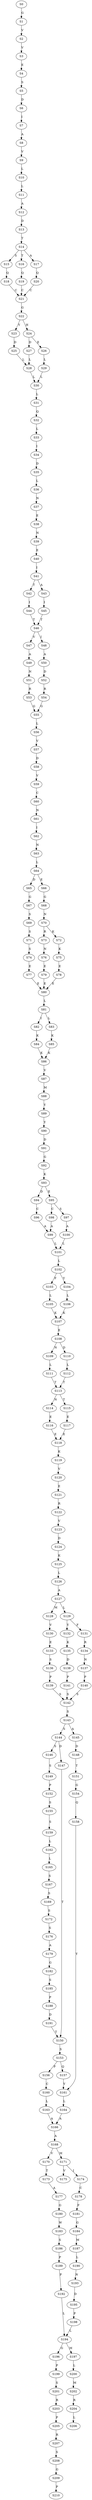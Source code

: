 strict digraph  {
	S0 -> S1 [ label = G ];
	S1 -> S2 [ label = V ];
	S2 -> S3 [ label = V ];
	S3 -> S4 [ label = E ];
	S4 -> S5 [ label = S ];
	S5 -> S6 [ label = D ];
	S6 -> S7 [ label = I ];
	S7 -> S8 [ label = A ];
	S8 -> S9 [ label = V ];
	S9 -> S10 [ label = L ];
	S10 -> S11 [ label = L ];
	S11 -> S12 [ label = A ];
	S12 -> S13 [ label = D ];
	S13 -> S14 [ label = T ];
	S14 -> S15 [ label = S ];
	S14 -> S16 [ label = T ];
	S14 -> S17 [ label = A ];
	S15 -> S18 [ label = Q ];
	S16 -> S19 [ label = Q ];
	S17 -> S20 [ label = Q ];
	S18 -> S21 [ label = C ];
	S19 -> S21 [ label = C ];
	S20 -> S21 [ label = C ];
	S21 -> S22 [ label = G ];
	S22 -> S23 [ label = Y ];
	S22 -> S24 [ label = H ];
	S23 -> S25 [ label = D ];
	S24 -> S26 [ label = E ];
	S24 -> S27 [ label = D ];
	S25 -> S28 [ label = L ];
	S26 -> S29 [ label = L ];
	S27 -> S28 [ label = L ];
	S28 -> S30 [ label = L ];
	S29 -> S30 [ label = L ];
	S30 -> S31 [ label = L ];
	S31 -> S32 [ label = Q ];
	S32 -> S33 [ label = L ];
	S33 -> S34 [ label = I ];
	S34 -> S35 [ label = D ];
	S35 -> S36 [ label = L ];
	S36 -> S37 [ label = N ];
	S37 -> S38 [ label = E ];
	S38 -> S39 [ label = N ];
	S39 -> S40 [ label = E ];
	S40 -> S41 [ label = I ];
	S41 -> S42 [ label = T ];
	S41 -> S43 [ label = A ];
	S42 -> S44 [ label = I ];
	S43 -> S45 [ label = I ];
	S44 -> S46 [ label = T ];
	S45 -> S46 [ label = T ];
	S46 -> S47 [ label = V ];
	S46 -> S48 [ label = I ];
	S47 -> S49 [ label = A ];
	S48 -> S50 [ label = A ];
	S49 -> S51 [ label = N ];
	S50 -> S52 [ label = D ];
	S51 -> S53 [ label = R ];
	S52 -> S54 [ label = R ];
	S53 -> S55 [ label = G ];
	S54 -> S55 [ label = G ];
	S55 -> S56 [ label = L ];
	S56 -> S57 [ label = V ];
	S57 -> S58 [ label = D ];
	S58 -> S59 [ label = V ];
	S59 -> S60 [ label = C ];
	S60 -> S61 [ label = N ];
	S61 -> S62 [ label = I ];
	S62 -> S63 [ label = N ];
	S63 -> S64 [ label = L ];
	S64 -> S65 [ label = D ];
	S64 -> S66 [ label = E ];
	S65 -> S67 [ label = G ];
	S66 -> S68 [ label = G ];
	S67 -> S69 [ label = S ];
	S68 -> S70 [ label = N ];
	S69 -> S71 [ label = S ];
	S70 -> S72 [ label = K ];
	S70 -> S73 [ label = R ];
	S71 -> S74 [ label = S ];
	S72 -> S75 [ label = K ];
	S73 -> S76 [ label = N ];
	S74 -> S77 [ label = E ];
	S75 -> S78 [ label = E ];
	S76 -> S79 [ label = E ];
	S77 -> S80 [ label = E ];
	S78 -> S80 [ label = E ];
	S79 -> S80 [ label = E ];
	S80 -> S81 [ label = L ];
	S81 -> S82 [ label = I ];
	S81 -> S83 [ label = L ];
	S82 -> S84 [ label = K ];
	S83 -> S85 [ label = K ];
	S84 -> S86 [ label = K ];
	S85 -> S86 [ label = K ];
	S86 -> S87 [ label = V ];
	S87 -> S88 [ label = M ];
	S88 -> S89 [ label = Y ];
	S89 -> S90 [ label = Y ];
	S90 -> S91 [ label = D ];
	S91 -> S92 [ label = G ];
	S92 -> S93 [ label = K ];
	S93 -> S94 [ label = D ];
	S93 -> S95 [ label = E ];
	S94 -> S96 [ label = C ];
	S95 -> S97 [ label = S ];
	S95 -> S98 [ label = C ];
	S96 -> S99 [ label = A ];
	S97 -> S100 [ label = A ];
	S98 -> S99 [ label = A ];
	S99 -> S101 [ label = L ];
	S100 -> S101 [ label = L ];
	S101 -> S102 [ label = L ];
	S102 -> S103 [ label = F ];
	S102 -> S104 [ label = Y ];
	S103 -> S105 [ label = L ];
	S104 -> S106 [ label = L ];
	S105 -> S107 [ label = K ];
	S106 -> S107 [ label = K ];
	S107 -> S108 [ label = E ];
	S108 -> S109 [ label = N ];
	S108 -> S110 [ label = D ];
	S109 -> S111 [ label = L ];
	S110 -> S112 [ label = L ];
	S111 -> S113 [ label = T ];
	S112 -> S113 [ label = T ];
	S113 -> S114 [ label = N ];
	S113 -> S115 [ label = T ];
	S114 -> S116 [ label = E ];
	S115 -> S117 [ label = E ];
	S116 -> S118 [ label = E ];
	S117 -> S118 [ label = E ];
	S118 -> S119 [ label = K ];
	S119 -> S120 [ label = V ];
	S120 -> S121 [ label = E ];
	S121 -> S122 [ label = R ];
	S122 -> S123 [ label = V ];
	S123 -> S124 [ label = D ];
	S124 -> S125 [ label = K ];
	S125 -> S126 [ label = L ];
	S126 -> S127 [ label = A ];
	S127 -> S128 [ label = M ];
	S127 -> S129 [ label = L ];
	S128 -> S130 [ label = V ];
	S129 -> S131 [ label = F ];
	S129 -> S132 [ label = Y ];
	S130 -> S133 [ label = E ];
	S131 -> S134 [ label = R ];
	S132 -> S135 [ label = K ];
	S133 -> S136 [ label = S ];
	S134 -> S137 [ label = N ];
	S135 -> S138 [ label = D ];
	S136 -> S139 [ label = P ];
	S137 -> S140 [ label = P ];
	S138 -> S141 [ label = P ];
	S139 -> S142 [ label = S ];
	S140 -> S142 [ label = S ];
	S141 -> S142 [ label = S ];
	S142 -> S143 [ label = S ];
	S143 -> S144 [ label = S ];
	S143 -> S145 [ label = A ];
	S144 -> S146 [ label = S ];
	S144 -> S147 [ label = D ];
	S145 -> S148 [ label = D ];
	S146 -> S149 [ label = S ];
	S147 -> S150 [ label = T ];
	S148 -> S151 [ label = T ];
	S149 -> S152 [ label = P ];
	S150 -> S153 [ label = S ];
	S151 -> S154 [ label = G ];
	S152 -> S155 [ label = S ];
	S153 -> S156 [ label = P ];
	S153 -> S157 [ label = Q ];
	S154 -> S158 [ label = Q ];
	S155 -> S159 [ label = S ];
	S156 -> S160 [ label = C ];
	S157 -> S161 [ label = Y ];
	S158 -> S161 [ label = Y ];
	S159 -> S162 [ label = L ];
	S160 -> S163 [ label = L ];
	S161 -> S164 [ label = L ];
	S162 -> S165 [ label = L ];
	S163 -> S166 [ label = A ];
	S164 -> S166 [ label = A ];
	S165 -> S167 [ label = S ];
	S166 -> S168 [ label = A ];
	S167 -> S169 [ label = S ];
	S168 -> S170 [ label = V ];
	S168 -> S171 [ label = M ];
	S169 -> S172 [ label = S ];
	S170 -> S173 [ label = T ];
	S171 -> S174 [ label = I ];
	S171 -> S175 [ label = V ];
	S172 -> S176 [ label = S ];
	S173 -> S177 [ label = A ];
	S174 -> S178 [ label = C ];
	S176 -> S179 [ label = A ];
	S177 -> S180 [ label = G ];
	S178 -> S181 [ label = F ];
	S179 -> S182 [ label = G ];
	S180 -> S183 [ label = W ];
	S181 -> S184 [ label = G ];
	S182 -> S185 [ label = S ];
	S183 -> S186 [ label = S ];
	S184 -> S187 [ label = M ];
	S185 -> S188 [ label = P ];
	S186 -> S189 [ label = P ];
	S187 -> S190 [ label = L ];
	S188 -> S191 [ label = D ];
	S189 -> S192 [ label = P ];
	S190 -> S193 [ label = N ];
	S191 -> S150 [ label = T ];
	S192 -> S194 [ label = L ];
	S193 -> S195 [ label = D ];
	S194 -> S196 [ label = G ];
	S194 -> S197 [ label = M ];
	S195 -> S198 [ label = P ];
	S196 -> S199 [ label = P ];
	S197 -> S200 [ label = L ];
	S198 -> S194 [ label = L ];
	S199 -> S201 [ label = S ];
	S200 -> S202 [ label = M ];
	S201 -> S203 [ label = R ];
	S202 -> S204 [ label = R ];
	S203 -> S205 [ label = P ];
	S204 -> S206 [ label = L ];
	S205 -> S207 [ label = R ];
	S207 -> S208 [ label = S ];
	S208 -> S209 [ label = G ];
	S209 -> S210 [ label = P ];
}
